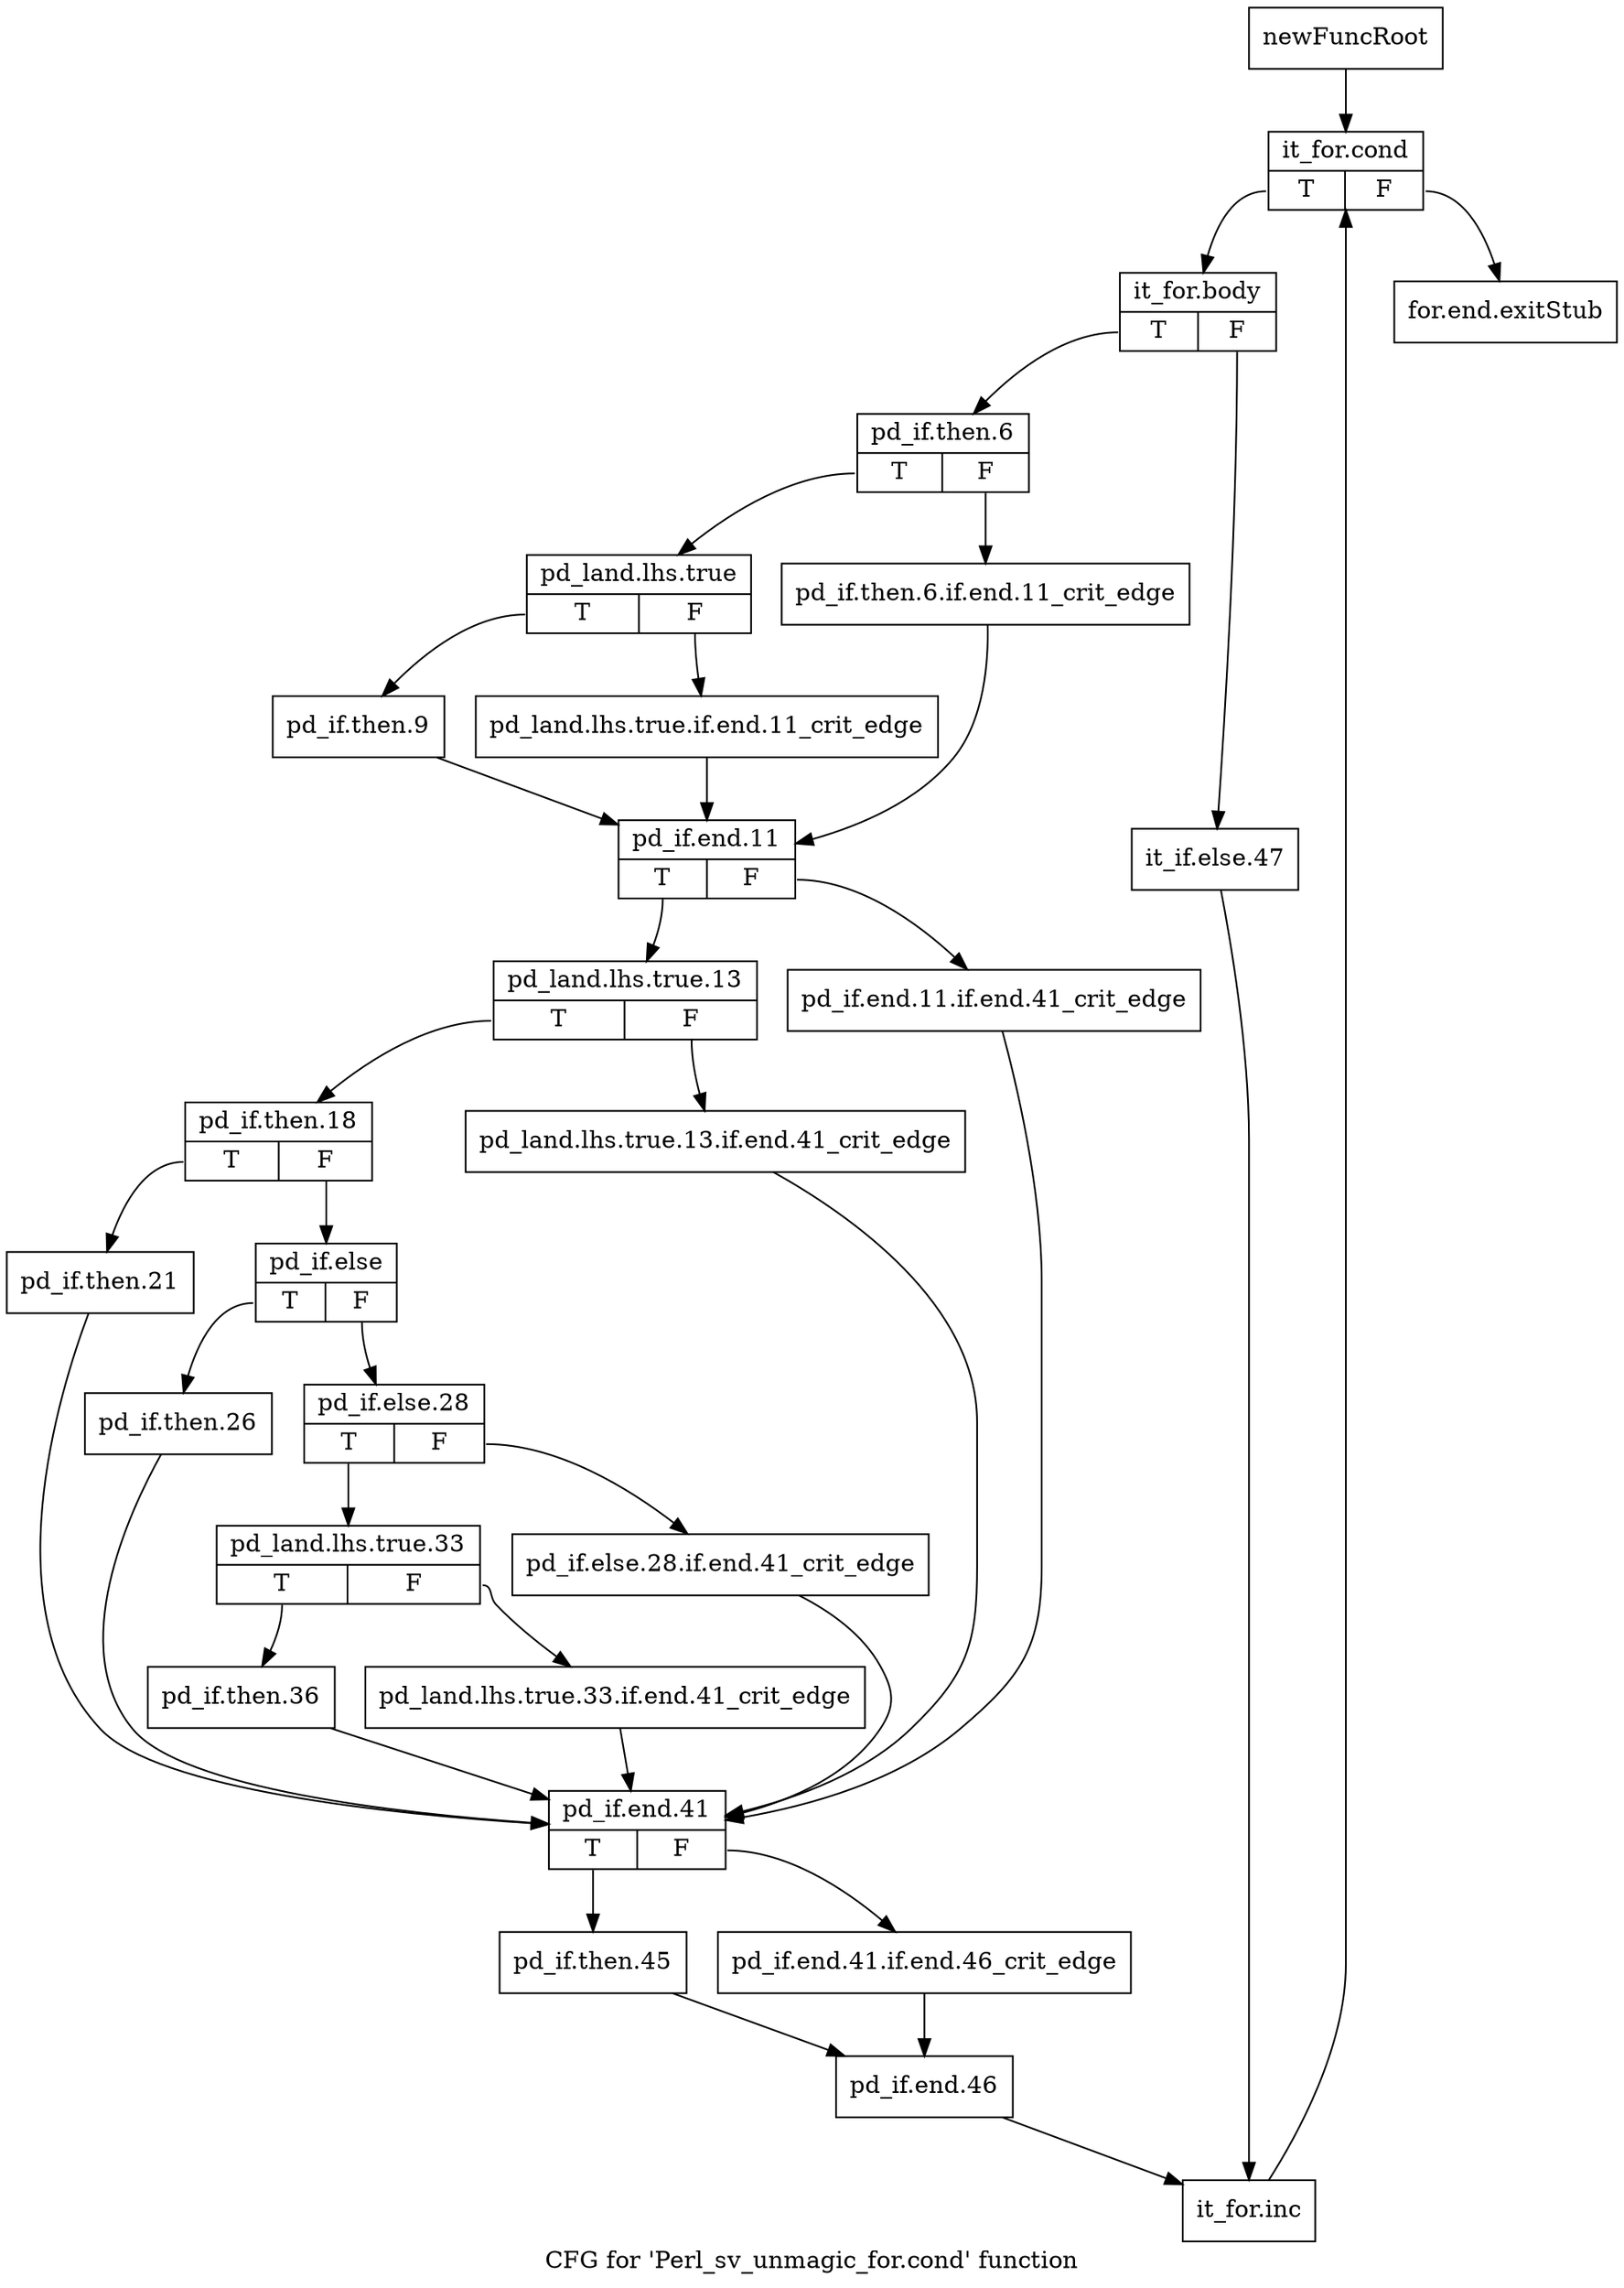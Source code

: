 digraph "CFG for 'Perl_sv_unmagic_for.cond' function" {
	label="CFG for 'Perl_sv_unmagic_for.cond' function";

	Node0x547e850 [shape=record,label="{newFuncRoot}"];
	Node0x547e850 -> Node0x547e8f0;
	Node0x547e8a0 [shape=record,label="{for.end.exitStub}"];
	Node0x547e8f0 [shape=record,label="{it_for.cond|{<s0>T|<s1>F}}"];
	Node0x547e8f0:s0 -> Node0x547e940;
	Node0x547e8f0:s1 -> Node0x547e8a0;
	Node0x547e940 [shape=record,label="{it_for.body|{<s0>T|<s1>F}}"];
	Node0x547e940:s0 -> Node0x547e9e0;
	Node0x547e940:s1 -> Node0x547e990;
	Node0x547e990 [shape=record,label="{it_if.else.47}"];
	Node0x547e990 -> Node0x547f0c0;
	Node0x547e9e0 [shape=record,label="{pd_if.then.6|{<s0>T|<s1>F}}"];
	Node0x547e9e0:s0 -> Node0x547ea80;
	Node0x547e9e0:s1 -> Node0x547ea30;
	Node0x547ea30 [shape=record,label="{pd_if.then.6.if.end.11_crit_edge}"];
	Node0x547ea30 -> Node0x547eb70;
	Node0x547ea80 [shape=record,label="{pd_land.lhs.true|{<s0>T|<s1>F}}"];
	Node0x547ea80:s0 -> Node0x547eb20;
	Node0x547ea80:s1 -> Node0x547ead0;
	Node0x547ead0 [shape=record,label="{pd_land.lhs.true.if.end.11_crit_edge}"];
	Node0x547ead0 -> Node0x547eb70;
	Node0x547eb20 [shape=record,label="{pd_if.then.9}"];
	Node0x547eb20 -> Node0x547eb70;
	Node0x547eb70 [shape=record,label="{pd_if.end.11|{<s0>T|<s1>F}}"];
	Node0x547eb70:s0 -> Node0x547ec10;
	Node0x547eb70:s1 -> Node0x547ebc0;
	Node0x547ebc0 [shape=record,label="{pd_if.end.11.if.end.41_crit_edge}"];
	Node0x547ebc0 -> Node0x547ef80;
	Node0x547ec10 [shape=record,label="{pd_land.lhs.true.13|{<s0>T|<s1>F}}"];
	Node0x547ec10:s0 -> Node0x547ecb0;
	Node0x547ec10:s1 -> Node0x547ec60;
	Node0x547ec60 [shape=record,label="{pd_land.lhs.true.13.if.end.41_crit_edge}"];
	Node0x547ec60 -> Node0x547ef80;
	Node0x547ecb0 [shape=record,label="{pd_if.then.18|{<s0>T|<s1>F}}"];
	Node0x547ecb0:s0 -> Node0x547ef30;
	Node0x547ecb0:s1 -> Node0x547ed00;
	Node0x547ed00 [shape=record,label="{pd_if.else|{<s0>T|<s1>F}}"];
	Node0x547ed00:s0 -> Node0x547eee0;
	Node0x547ed00:s1 -> Node0x547ed50;
	Node0x547ed50 [shape=record,label="{pd_if.else.28|{<s0>T|<s1>F}}"];
	Node0x547ed50:s0 -> Node0x547edf0;
	Node0x547ed50:s1 -> Node0x547eda0;
	Node0x547eda0 [shape=record,label="{pd_if.else.28.if.end.41_crit_edge}"];
	Node0x547eda0 -> Node0x547ef80;
	Node0x547edf0 [shape=record,label="{pd_land.lhs.true.33|{<s0>T|<s1>F}}"];
	Node0x547edf0:s0 -> Node0x547ee90;
	Node0x547edf0:s1 -> Node0x547ee40;
	Node0x547ee40 [shape=record,label="{pd_land.lhs.true.33.if.end.41_crit_edge}"];
	Node0x547ee40 -> Node0x547ef80;
	Node0x547ee90 [shape=record,label="{pd_if.then.36}"];
	Node0x547ee90 -> Node0x547ef80;
	Node0x547eee0 [shape=record,label="{pd_if.then.26}"];
	Node0x547eee0 -> Node0x547ef80;
	Node0x547ef30 [shape=record,label="{pd_if.then.21}"];
	Node0x547ef30 -> Node0x547ef80;
	Node0x547ef80 [shape=record,label="{pd_if.end.41|{<s0>T|<s1>F}}"];
	Node0x547ef80:s0 -> Node0x547f020;
	Node0x547ef80:s1 -> Node0x547efd0;
	Node0x547efd0 [shape=record,label="{pd_if.end.41.if.end.46_crit_edge}"];
	Node0x547efd0 -> Node0x547f070;
	Node0x547f020 [shape=record,label="{pd_if.then.45}"];
	Node0x547f020 -> Node0x547f070;
	Node0x547f070 [shape=record,label="{pd_if.end.46}"];
	Node0x547f070 -> Node0x547f0c0;
	Node0x547f0c0 [shape=record,label="{it_for.inc}"];
	Node0x547f0c0 -> Node0x547e8f0;
}
